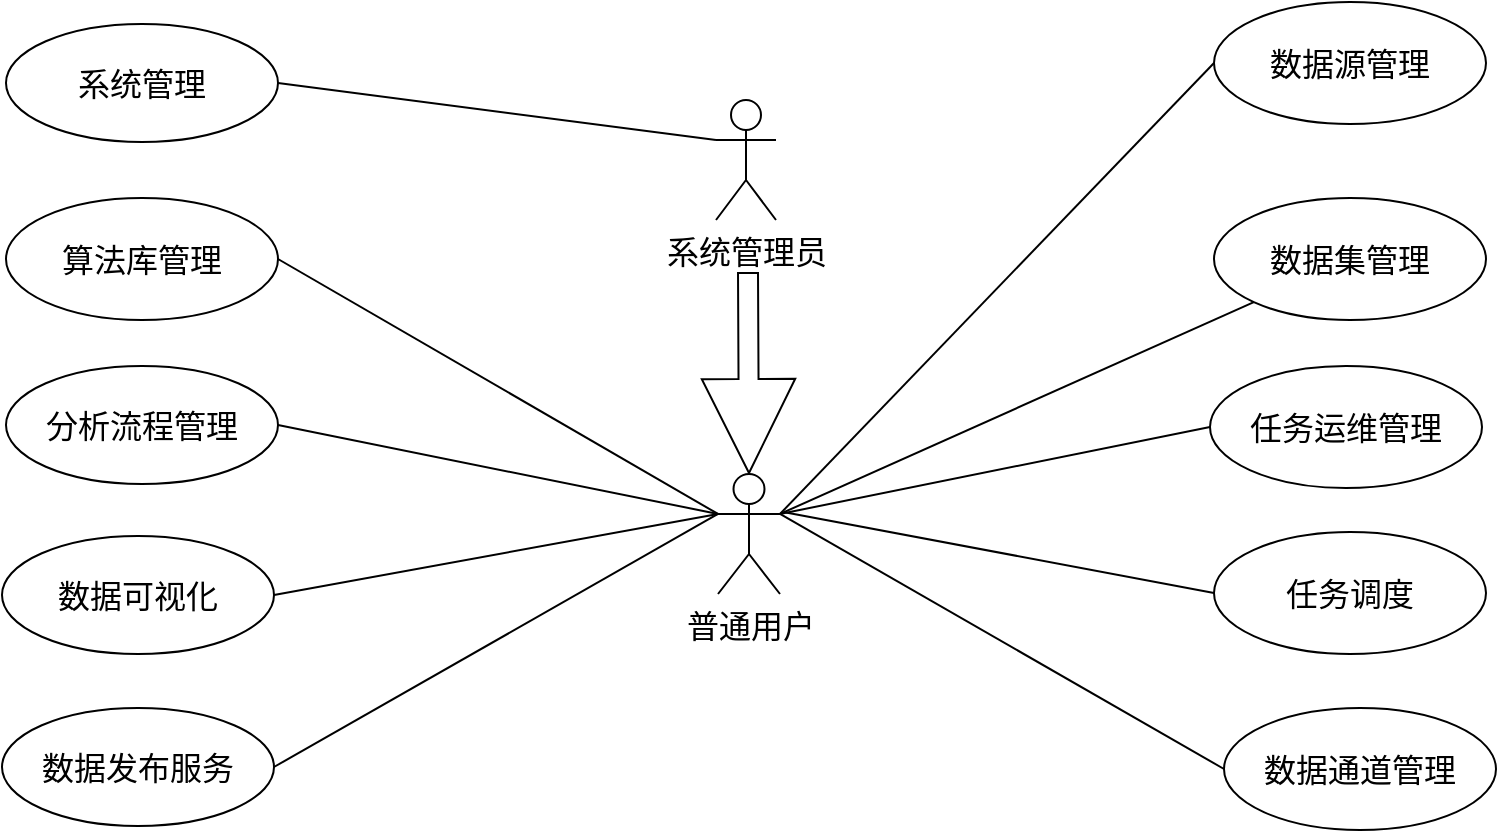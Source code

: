 <mxfile version="22.1.18" type="github">
  <diagram name="第 1 页" id="XHgCwbrQKlzJ7mEItaBk">
    <mxGraphModel dx="1134" dy="673" grid="0" gridSize="10" guides="1" tooltips="1" connect="1" arrows="1" fold="1" page="1" pageScale="1" pageWidth="3300" pageHeight="4681" background="#ffffff" math="0" shadow="0">
      <root>
        <mxCell id="0" />
        <mxCell id="1" parent="0" />
        <mxCell id="xV8LQQcttLs_1aelATzl-20" style="rounded=0;orthogonalLoop=1;jettySize=auto;html=1;exitX=0;exitY=0.333;exitDx=0;exitDy=0;exitPerimeter=0;entryX=1;entryY=0.5;entryDx=0;entryDy=0;endArrow=none;endFill=0;" edge="1" parent="1" source="xV8LQQcttLs_1aelATzl-1" target="xV8LQQcttLs_1aelATzl-12">
          <mxGeometry relative="1" as="geometry" />
        </mxCell>
        <mxCell id="xV8LQQcttLs_1aelATzl-26" style="rounded=0;orthogonalLoop=1;jettySize=auto;html=1;exitX=0;exitY=0.333;exitDx=0;exitDy=0;exitPerimeter=0;entryX=1;entryY=0.5;entryDx=0;entryDy=0;endArrow=none;endFill=0;" edge="1" parent="1" source="xV8LQQcttLs_1aelATzl-1" target="xV8LQQcttLs_1aelATzl-24">
          <mxGeometry relative="1" as="geometry" />
        </mxCell>
        <mxCell id="xV8LQQcttLs_1aelATzl-33" style="rounded=0;orthogonalLoop=1;jettySize=auto;html=1;exitX=1;exitY=0.333;exitDx=0;exitDy=0;exitPerimeter=0;entryX=0;entryY=0.5;entryDx=0;entryDy=0;endArrow=none;endFill=0;" edge="1" parent="1" source="xV8LQQcttLs_1aelATzl-1" target="xV8LQQcttLs_1aelATzl-30">
          <mxGeometry relative="1" as="geometry" />
        </mxCell>
        <mxCell id="xV8LQQcttLs_1aelATzl-34" style="rounded=0;orthogonalLoop=1;jettySize=auto;html=1;exitX=1;exitY=0.333;exitDx=0;exitDy=0;exitPerimeter=0;entryX=0;entryY=1;entryDx=0;entryDy=0;endArrow=none;endFill=0;" edge="1" parent="1" source="xV8LQQcttLs_1aelATzl-1" target="xV8LQQcttLs_1aelATzl-32">
          <mxGeometry relative="1" as="geometry" />
        </mxCell>
        <mxCell id="xV8LQQcttLs_1aelATzl-36" style="rounded=0;orthogonalLoop=1;jettySize=auto;html=1;exitX=1;exitY=0.333;exitDx=0;exitDy=0;exitPerimeter=0;entryX=0;entryY=0.5;entryDx=0;entryDy=0;endArrow=none;endFill=0;" edge="1" parent="1" source="xV8LQQcttLs_1aelATzl-1" target="xV8LQQcttLs_1aelATzl-35">
          <mxGeometry relative="1" as="geometry" />
        </mxCell>
        <mxCell id="xV8LQQcttLs_1aelATzl-43" style="rounded=0;orthogonalLoop=1;jettySize=auto;html=1;exitX=1;exitY=0.333;exitDx=0;exitDy=0;exitPerimeter=0;entryX=0;entryY=0.5;entryDx=0;entryDy=0;endArrow=none;endFill=0;" edge="1" parent="1" source="xV8LQQcttLs_1aelATzl-1" target="xV8LQQcttLs_1aelATzl-40">
          <mxGeometry relative="1" as="geometry" />
        </mxCell>
        <mxCell id="xV8LQQcttLs_1aelATzl-1" value="普通用户" style="shape=umlActor;verticalLabelPosition=bottom;verticalAlign=top;html=1;fontSize=16;" vertex="1" parent="1">
          <mxGeometry x="462" y="520" width="31" height="60" as="geometry" />
        </mxCell>
        <mxCell id="xV8LQQcttLs_1aelATzl-28" style="rounded=0;orthogonalLoop=1;jettySize=auto;html=1;exitX=0;exitY=0.333;exitDx=0;exitDy=0;exitPerimeter=0;entryX=1;entryY=0.5;entryDx=0;entryDy=0;endArrow=none;endFill=0;" edge="1" parent="1" source="xV8LQQcttLs_1aelATzl-4" target="xV8LQQcttLs_1aelATzl-27">
          <mxGeometry relative="1" as="geometry" />
        </mxCell>
        <mxCell id="xV8LQQcttLs_1aelATzl-4" value="系统管理员" style="shape=umlActor;verticalLabelPosition=bottom;verticalAlign=top;html=1;fontSize=16;" vertex="1" parent="1">
          <mxGeometry x="461" y="333" width="30" height="60" as="geometry" />
        </mxCell>
        <mxCell id="xV8LQQcttLs_1aelATzl-12" value="分析流程管理" style="ellipse;whiteSpace=wrap;html=1;fontSize=16;" vertex="1" parent="1">
          <mxGeometry x="106" y="466" width="136" height="59" as="geometry" />
        </mxCell>
        <mxCell id="xV8LQQcttLs_1aelATzl-24" value="算法库管理" style="ellipse;whiteSpace=wrap;html=1;fontSize=16;" vertex="1" parent="1">
          <mxGeometry x="106" y="382" width="136" height="61" as="geometry" />
        </mxCell>
        <mxCell id="xV8LQQcttLs_1aelATzl-27" value="系统管理" style="ellipse;whiteSpace=wrap;html=1;fontSize=16;" vertex="1" parent="1">
          <mxGeometry x="106" y="295" width="136" height="59" as="geometry" />
        </mxCell>
        <mxCell id="xV8LQQcttLs_1aelATzl-30" value="数据源管理" style="ellipse;whiteSpace=wrap;html=1;fontSize=16;" vertex="1" parent="1">
          <mxGeometry x="710" y="284" width="136" height="61" as="geometry" />
        </mxCell>
        <mxCell id="xV8LQQcttLs_1aelATzl-32" value="数据集管理" style="ellipse;whiteSpace=wrap;html=1;fontSize=16;" vertex="1" parent="1">
          <mxGeometry x="710" y="382" width="136" height="61" as="geometry" />
        </mxCell>
        <mxCell id="xV8LQQcttLs_1aelATzl-35" value="数据通道管理" style="ellipse;whiteSpace=wrap;html=1;fontSize=16;" vertex="1" parent="1">
          <mxGeometry x="715" y="637" width="136" height="61" as="geometry" />
        </mxCell>
        <mxCell id="xV8LQQcttLs_1aelATzl-40" value="任务运维管理" style="ellipse;whiteSpace=wrap;html=1;fontSize=16;" vertex="1" parent="1">
          <mxGeometry x="708" y="466" width="136" height="61" as="geometry" />
        </mxCell>
        <mxCell id="xV8LQQcttLs_1aelATzl-45" value="数据可视化" style="ellipse;whiteSpace=wrap;html=1;fontSize=16;" vertex="1" parent="1">
          <mxGeometry x="104" y="551" width="136" height="59" as="geometry" />
        </mxCell>
        <mxCell id="xV8LQQcttLs_1aelATzl-46" value="数据发布服务" style="ellipse;whiteSpace=wrap;html=1;fontSize=16;" vertex="1" parent="1">
          <mxGeometry x="104" y="637" width="136" height="59" as="geometry" />
        </mxCell>
        <mxCell id="xV8LQQcttLs_1aelATzl-47" style="rounded=0;orthogonalLoop=1;jettySize=auto;html=1;exitX=1;exitY=0.5;exitDx=0;exitDy=0;entryX=0;entryY=0.333;entryDx=0;entryDy=0;entryPerimeter=0;endArrow=none;endFill=0;" edge="1" parent="1" source="xV8LQQcttLs_1aelATzl-45" target="xV8LQQcttLs_1aelATzl-1">
          <mxGeometry relative="1" as="geometry" />
        </mxCell>
        <mxCell id="xV8LQQcttLs_1aelATzl-48" style="rounded=0;orthogonalLoop=1;jettySize=auto;html=1;exitX=1;exitY=0.5;exitDx=0;exitDy=0;entryX=0;entryY=0.333;entryDx=0;entryDy=0;entryPerimeter=0;endArrow=none;endFill=0;" edge="1" parent="1" source="xV8LQQcttLs_1aelATzl-46" target="xV8LQQcttLs_1aelATzl-1">
          <mxGeometry relative="1" as="geometry" />
        </mxCell>
        <mxCell id="xV8LQQcttLs_1aelATzl-53" style="rounded=0;orthogonalLoop=1;jettySize=auto;html=1;exitX=0;exitY=0.5;exitDx=0;exitDy=0;endArrow=none;endFill=0;" edge="1" parent="1" source="xV8LQQcttLs_1aelATzl-51">
          <mxGeometry relative="1" as="geometry">
            <mxPoint x="495.976" y="539.246" as="targetPoint" />
          </mxGeometry>
        </mxCell>
        <mxCell id="xV8LQQcttLs_1aelATzl-51" value="任务调度" style="ellipse;whiteSpace=wrap;html=1;fontSize=16;" vertex="1" parent="1">
          <mxGeometry x="710" y="549" width="136" height="61" as="geometry" />
        </mxCell>
        <mxCell id="xV8LQQcttLs_1aelATzl-58" value="" style="endArrow=block;endSize=15.329;endFill=0;html=1;rounded=0;shape=flexArrow;entryX=0.5;entryY=0;entryDx=0;entryDy=0;entryPerimeter=0;endWidth=35.714;" edge="1" parent="1" target="xV8LQQcttLs_1aelATzl-1">
          <mxGeometry width="160" relative="1" as="geometry">
            <mxPoint x="477" y="419" as="sourcePoint" />
            <mxPoint x="588" y="464" as="targetPoint" />
          </mxGeometry>
        </mxCell>
      </root>
    </mxGraphModel>
  </diagram>
</mxfile>
